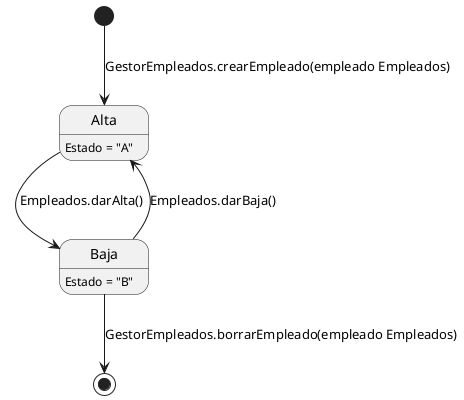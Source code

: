 @startuml empleados
Alta: Estado = "A"
Baja: Estado = "B"

top to bottom direction
[*] --> Alta: GestorEmpleados.crearEmpleado(empleado Empleados)
Baja --> [*]: GestorEmpleados.borrarEmpleado(empleado Empleados)
Alta --> Baja: Empleados.darAlta()
Baja --> Alta: Empleados.darBaja()

@enduml

@startuml tareas
Pendiente: Estado = "P"
EnProceso: Estado = "E"
Finalizada: Estado = "F"
Pausada: Estado = "S"
Cancelada: Estado = "C"
Verificada: Estado = "V"


[*] --> Pendiente: LineasOrdenProduccion.crearTarea(tarea Tareas)
Pendiente --> [*]: LineasOrdenProduccion.borrarTarea(tarea Tareas)
Cancelada --> [*]: LineaOrdenProduccion.borrarTarea(tarea Tareas)
Pendiente --> EnProceso: Tareas.ejecutar()
EnProceso --> Cancelada: Tareas.cancelar()
EnProceso --> Finalizada: Tareas.finalizar()
EnProceso --> Pausada: Tareas.pausar()
Finalizada --> EnProceso: Tareas.reanudar()
Pausada --> EnProceso: Tareas.reanudar()
Pausada --> Cancelada: Tareas.cancelar()
Cancelada --> EnProceso: Tareas.reanudar()
Finalizada --> Cancelada: Tareas.cancelar()
Finalizada --> Verificada: Tareas.verificar()
Verificada --> EnProceso: Tareas.reanudar()

@enduml

@startuml lineasProducto
Pendiente: Estado = "P"
Cancelada: Estado = "C"
NoUtilizada: Estado = "N"
Utilizada: Estado = "U"
PendienteDeProduccion: Estado = "F "
PendienteDeProduccion:(No tiene tareas | Sus tareas estan pendientes)
EnProduccion: Estado = "F"
EnProduccion: Tiene tareas y no estan pendientes
Verificada: Estado = "V"
Verificada: Venta tiene saldo
Pagada: Estado = "V"
Pagada: Venta sin saldo 
Pagada: IdRemito = null
PendienteDeEntrega: Estado = "V"
PendienteDeEntrega: (IdRemito != null && \n Venta sin saldo && Remito no cancelado) || Sin Venta 
'Hicimos que estado = D para simplicidad en la busqueda.
Entregada: Estado = "D" 

top to bottom direction
[*] --> Pendiente: Presupuestos.crearLineaPresupuesto(lp LineaPresupuesto)
[*] --> Pendiente: Ventas.crearLineaVenta(lv LineasVenta)
Pendiente --> [*]
[*] --> PendienteDeProduccion: OrdenesProduccion.crearLineaOrdenProduccion(lOP LineasOrdenProduccion)
PendienteDeProduccion --> [*]: OrdenesProduccion.borrarLineaOrdenProduccion(lOP LineasOrdenProduccion)
Pendiente --> Utilizada
Utilizada --> Pendiente
Pendiente --> NoUtilizada
NoUtilizada --> Pendiente
Pendiente --> Cancelada
Pendiente --> PendienteDeProduccion
Pendiente --> Verificada
PendienteDeProduccion --> Cancelada
PendienteDeProduccion --> EnProduccion
EnProduccion --> Cancelada
Verificada --> Cancelada
Pagada --> Cancelada
EnProduccion --> Verificada
Verificada --> Pagada
Pagada --> PendienteDeEntrega
PendienteDeEntrega --> Entregada
PendienteDeEntrega --> [*]
Entregada --> Cancelada : Cancelar linea de venta

@enduml

@startuml presupuestos

EnCreacion: Estado = "E"
Creado: Estado = "C"
Vendido: Estado = "V"
Expirado: Estado = "C"
Expirado: FechaAlta + Perido de validez > Hoy

[*] --> EnCreacion: GestorPresupuestos.crearPresupuesto(p Presupuestos)
EnCreacion --> Creado
Creado --> Vendido
Creado --> Expirado
Vendido --> Creado
EnCreacion --> [*]: GestorPresupuestos.borrarPresupuesto(p Presupuestos)
Creado --> [*]: GestorPresupuestos.borrarPresupuesto(p Presupuestos)

@enduml

@startuml ventas
top to bottom direction

EnCreacion: Estado = "E"
EnRevision: Estado = "R"
Cancelada: Estado = "C"
Cancelada: Todas las lineas estan canceladas
Pendiente: Estado = "C"
Entregada: Estado = "C"
Entregada: Todas las lineas no canceladas estan entregadas

[*] --> EnCreacion: GestorVentas.crearVenta(venta Ventas)
[*] --> EnCreacion: GestorPresupuestos.transformarPresupuestosEnVenta(presupuestos List<Presupuestos>)
EnCreacion --> [*]: GestorPresupuestos.borrarPresupuesto(p Presupuestos)
EnCreacion -> EnRevision
EnCreacion --> Pendiente
EnCreacion --> Cancelada
EnRevision --> Cancelada
EnRevision --> Pendiente
Pendiente --> Cancelada
Pendiente --> Entregada

@enduml

@startuml ordenesProduccion
EnCreacion: Estado = "E"
Pendiente: Estado = "C"
Pendiente: Todas las lineas de producto no canceladas, no verificadas y no entregadas estan pendiente de produccion
EnProduccion: Estado = "C"
EnProduccion: Al menos una linea esta en produccion
Verificada: Estado = "C"
Verificada: Todas las lineas de producto no canceladas estan verificadas o entregadas
Cancelada: Estado = "C"
Cancelada: Todas las lineas de producto se encuentran canceladas

[*]--> EnCreacion: Desde Ventas
[*]--> EnCreacion: GestorOrdenesProduccion.crearOrdenProduccion(op OrdenesProduccion)
EnCreacion --> [*]: GestorOrdenesProduccion.borrarOrdenProduccion(op OrdenesProduccion)
EnCreacion -->Pendiente
Pendiente --> EnProduccion
Pendiente --> Cancelada
EnProduccion --> Verificada
@enduml

@startuml remitos
left to right direction

EnCreacion: Estado = "E"
Creado: Estado = "C"
Entregado: Estado = "C"
Entregado: FechaEntrega != null
Cancelado: Estado = "B"

[*] --> EnCreacion: GestorRemitos.crearRemito(remito Remitos)
[*] --> EnCreacion: Ventas.generarRemito()
EnCreacion --> Creado
Creado --> Entregado: Remitos.entregar()
Cancelado --> Creado: Remitos.descancelar()
Creado --> Cancelado: Remitos.cancelar()
EnCreacion --> [*]: GestorRemitos.borrarRemito(remito Remitos)
Creado --> [*]: GestorRemitos.borrarRemito(remito Remitos)

@enduml